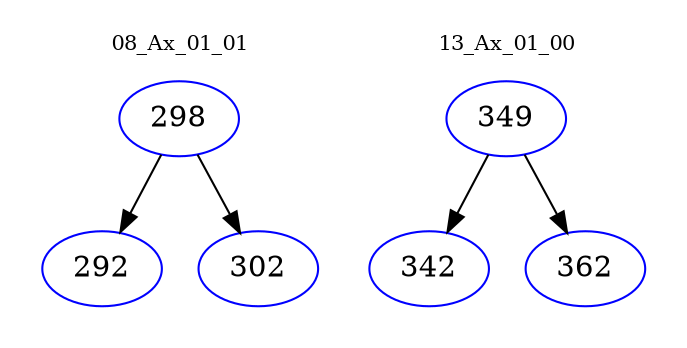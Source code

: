 digraph{
subgraph cluster_0 {
color = white
label = "08_Ax_01_01";
fontsize=10;
T0_298 [label="298", color="blue"]
T0_298 -> T0_292 [color="black"]
T0_292 [label="292", color="blue"]
T0_298 -> T0_302 [color="black"]
T0_302 [label="302", color="blue"]
}
subgraph cluster_1 {
color = white
label = "13_Ax_01_00";
fontsize=10;
T1_349 [label="349", color="blue"]
T1_349 -> T1_342 [color="black"]
T1_342 [label="342", color="blue"]
T1_349 -> T1_362 [color="black"]
T1_362 [label="362", color="blue"]
}
}
